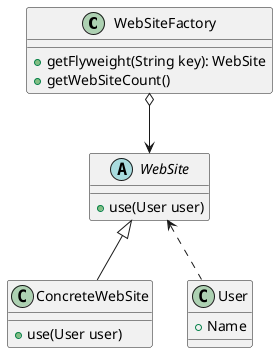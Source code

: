 @startuml design

class WebSiteFactory {
    + getFlyweight(String key): WebSite
    + getWebSiteCount()
}

abstract WebSite {
    + use(User user)
}

WebSiteFactory o--> WebSite

class ConcreteWebSite extends WebSite{
    + use(User user)
}

class User {
    + Name
}

WebSite <.. User

@enduml